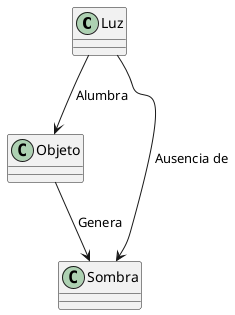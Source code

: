 @startuml
class Luz
class Objeto
class Sombra

Luz --> Objeto: Alumbra
'Objeto -- Luz : bloquea
Objeto --> Sombra : Genera
Sombra <-- Luz: Ausencia de
@enduml
